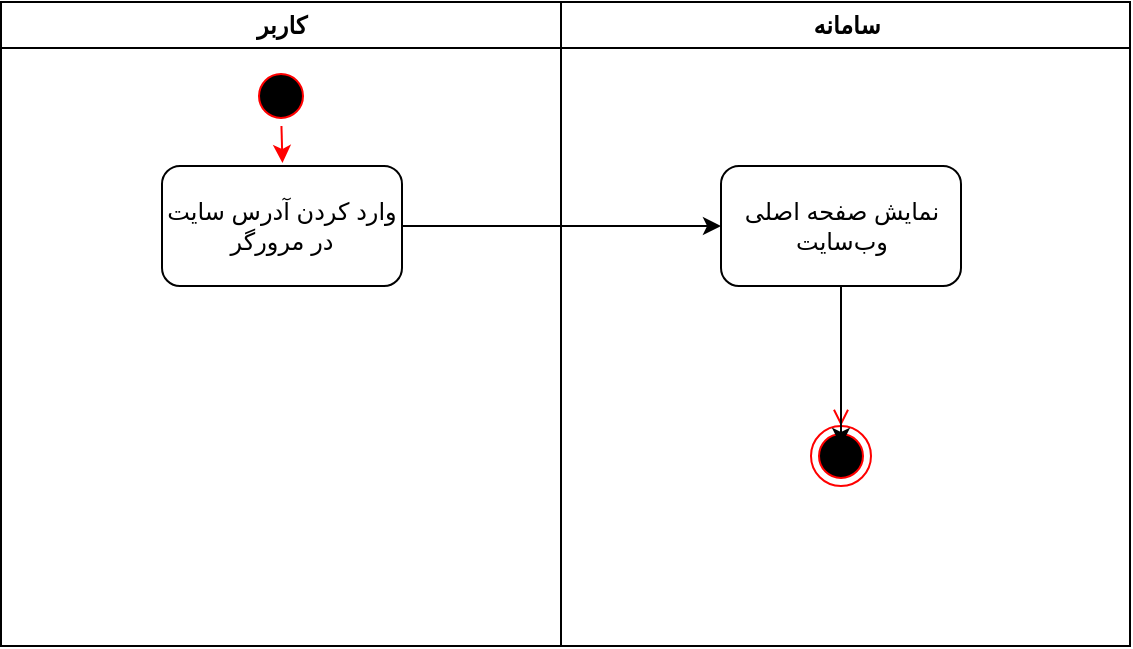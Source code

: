 <mxfile version="20.7.4" type="github" pages="3">
  <diagram id="jzuPJr4FWML4jHE6doJl" name="مشاهده صفحه اصلی وب سایت">
    <mxGraphModel dx="1050" dy="607" grid="1" gridSize="10" guides="1" tooltips="1" connect="1" arrows="1" fold="1" page="1" pageScale="1" pageWidth="4681" pageHeight="3300" math="0" shadow="0">
      <root>
        <mxCell id="0" />
        <mxCell id="1" parent="0" />
        <mxCell id="Qplo-CYy1ENvtHr_DyG8-1" value="کاربر" style="swimlane;whiteSpace=wrap" vertex="1" parent="1">
          <mxGeometry x="444.5" y="128" width="280" height="322" as="geometry" />
        </mxCell>
        <mxCell id="Qplo-CYy1ENvtHr_DyG8-2" value="" style="ellipse;shape=startState;fillColor=#000000;strokeColor=#ff0000;" vertex="1" parent="Qplo-CYy1ENvtHr_DyG8-1">
          <mxGeometry x="125" y="32" width="30" height="30" as="geometry" />
        </mxCell>
        <mxCell id="Qplo-CYy1ENvtHr_DyG8-7" value="وارد کردن آدرس سایت در مرورگر" style="rounded=1;whiteSpace=wrap;html=1;" vertex="1" parent="Qplo-CYy1ENvtHr_DyG8-1">
          <mxGeometry x="80.5" y="82" width="120" height="60" as="geometry" />
        </mxCell>
        <mxCell id="Qplo-CYy1ENvtHr_DyG8-8" value="" style="endArrow=classic;html=1;rounded=0;entryX=0.502;entryY=-0.025;entryDx=0;entryDy=0;entryPerimeter=0;strokeColor=#FF0000;" edge="1" parent="Qplo-CYy1ENvtHr_DyG8-1" source="Qplo-CYy1ENvtHr_DyG8-2" target="Qplo-CYy1ENvtHr_DyG8-7">
          <mxGeometry width="50" height="50" relative="1" as="geometry">
            <mxPoint x="225.5" y="112" as="sourcePoint" />
            <mxPoint x="275.5" y="62" as="targetPoint" />
          </mxGeometry>
        </mxCell>
        <mxCell id="Qplo-CYy1ENvtHr_DyG8-9" value="سامانه" style="swimlane;whiteSpace=wrap" vertex="1" parent="1">
          <mxGeometry x="724.5" y="128" width="284.5" height="322" as="geometry" />
        </mxCell>
        <mxCell id="Qplo-CYy1ENvtHr_DyG8-10" value="" style="ellipse;shape=endState;fillColor=#000000;strokeColor=#ff0000" vertex="1" parent="Qplo-CYy1ENvtHr_DyG8-9">
          <mxGeometry x="125" y="212" width="30" height="30" as="geometry" />
        </mxCell>
        <mxCell id="Qplo-CYy1ENvtHr_DyG8-11" value="" style="endArrow=open;strokeColor=#FF0000;endFill=1;rounded=0" edge="1" parent="Qplo-CYy1ENvtHr_DyG8-9" target="Qplo-CYy1ENvtHr_DyG8-10">
          <mxGeometry relative="1" as="geometry">
            <mxPoint x="140" y="192" as="sourcePoint" />
          </mxGeometry>
        </mxCell>
        <mxCell id="Qplo-CYy1ENvtHr_DyG8-12" value="نمایش صفحه اصلی وب‌سایت" style="rounded=1;whiteSpace=wrap;html=1;" vertex="1" parent="Qplo-CYy1ENvtHr_DyG8-9">
          <mxGeometry x="80" y="82" width="120" height="60" as="geometry" />
        </mxCell>
        <mxCell id="gXIjf-tT5cLl_wDf79tV-1" style="edgeStyle=orthogonalEdgeStyle;rounded=0;orthogonalLoop=1;jettySize=auto;html=1;" edge="1" parent="1" source="Qplo-CYy1ENvtHr_DyG8-7" target="Qplo-CYy1ENvtHr_DyG8-12">
          <mxGeometry relative="1" as="geometry" />
        </mxCell>
        <mxCell id="gXIjf-tT5cLl_wDf79tV-3" style="edgeStyle=orthogonalEdgeStyle;rounded=0;orthogonalLoop=1;jettySize=auto;html=1;" edge="1" parent="1" source="Qplo-CYy1ENvtHr_DyG8-12">
          <mxGeometry relative="1" as="geometry">
            <mxPoint x="864.5" y="350" as="targetPoint" />
          </mxGeometry>
        </mxCell>
      </root>
    </mxGraphModel>
  </diagram>
  <diagram id="eYNjurMh_SfmkhiyjVjm" name="ورود">
    <mxGraphModel dx="1050" dy="607" grid="1" gridSize="10" guides="1" tooltips="1" connect="1" arrows="1" fold="1" page="1" pageScale="1" pageWidth="4681" pageHeight="3300" math="0" shadow="0">
      <root>
        <mxCell id="0" />
        <mxCell id="1" parent="0" />
        <mxCell id="_tu6Yyxf04oQDMpdiVpN-1" value="کاربر" style="swimlane;whiteSpace=wrap" vertex="1" parent="1">
          <mxGeometry x="380" y="128" width="280" height="812" as="geometry" />
        </mxCell>
        <mxCell id="_tu6Yyxf04oQDMpdiVpN-2" value="" style="ellipse;shape=startState;fillColor=#000000;strokeColor=#ff0000;" vertex="1" parent="_tu6Yyxf04oQDMpdiVpN-1">
          <mxGeometry x="125" y="32" width="30" height="30" as="geometry" />
        </mxCell>
        <mxCell id="_tu6Yyxf04oQDMpdiVpN-8" value="فشردن دکمه ورود" style="rounded=1;whiteSpace=wrap;html=1;" vertex="1" parent="_tu6Yyxf04oQDMpdiVpN-1">
          <mxGeometry x="80.5" y="82" width="120" height="60" as="geometry" />
        </mxCell>
        <mxCell id="_tu6Yyxf04oQDMpdiVpN-9" value="" style="endArrow=classic;html=1;rounded=0;entryX=0.502;entryY=-0.025;entryDx=0;entryDy=0;entryPerimeter=0;strokeColor=#FF0000;" edge="1" parent="_tu6Yyxf04oQDMpdiVpN-1" source="_tu6Yyxf04oQDMpdiVpN-2" target="_tu6Yyxf04oQDMpdiVpN-8">
          <mxGeometry width="50" height="50" relative="1" as="geometry">
            <mxPoint x="225.5" y="112" as="sourcePoint" />
            <mxPoint x="275.5" y="62" as="targetPoint" />
          </mxGeometry>
        </mxCell>
        <mxCell id="dQ-dHQHhgLOupw16XH53-3" value="وارد کردن اطلاعات لازم برای ورود" style="rounded=1;whiteSpace=wrap;html=1;" vertex="1" parent="_tu6Yyxf04oQDMpdiVpN-1">
          <mxGeometry x="80.5" y="192" width="120" height="60" as="geometry" />
        </mxCell>
        <mxCell id="_tu6Yyxf04oQDMpdiVpN-10" value="سامانه" style="swimlane;whiteSpace=wrap" vertex="1" parent="1">
          <mxGeometry x="660" y="128" width="280" height="812" as="geometry" />
        </mxCell>
        <mxCell id="_tu6Yyxf04oQDMpdiVpN-11" value="" style="ellipse;shape=endState;fillColor=#000000;strokeColor=#ff0000" vertex="1" parent="_tu6Yyxf04oQDMpdiVpN-10">
          <mxGeometry x="135" y="772" width="30" height="30" as="geometry" />
        </mxCell>
        <mxCell id="_tu6Yyxf04oQDMpdiVpN-13" value="نمایش فرم ورود" style="rounded=1;whiteSpace=wrap;html=1;" vertex="1" parent="_tu6Yyxf04oQDMpdiVpN-10">
          <mxGeometry x="80" y="82" width="120" height="60" as="geometry" />
        </mxCell>
        <mxCell id="dQ-dHQHhgLOupw16XH53-5" value="صحت اطلاعات" style="rhombus;whiteSpace=wrap;html=1;fillColor=#ffffc0;strokeColor=#ff0000;" vertex="1" parent="_tu6Yyxf04oQDMpdiVpN-10">
          <mxGeometry x="100" y="272" width="80" height="40" as="geometry" />
        </mxCell>
        <mxCell id="dQ-dHQHhgLOupw16XH53-6" value="خیر" style="edgeStyle=orthogonalEdgeStyle;html=1;align=left;verticalAlign=bottom;endArrow=open;endSize=8;strokeColor=#ff0000;rounded=0;entryX=1;entryY=0.5;entryDx=0;entryDy=0;" edge="1" source="dQ-dHQHhgLOupw16XH53-5" parent="_tu6Yyxf04oQDMpdiVpN-10" target="dQ-dHQHhgLOupw16XH53-11">
          <mxGeometry x="-1" relative="1" as="geometry">
            <mxPoint x="250" y="532" as="targetPoint" />
            <Array as="points">
              <mxPoint x="240" y="292" />
              <mxPoint x="240" y="532" />
            </Array>
          </mxGeometry>
        </mxCell>
        <mxCell id="dQ-dHQHhgLOupw16XH53-7" value="بلی" style="edgeStyle=orthogonalEdgeStyle;html=1;align=left;verticalAlign=top;endArrow=open;endSize=8;strokeColor=#ff0000;rounded=0;" edge="1" source="dQ-dHQHhgLOupw16XH53-5" parent="_tu6Yyxf04oQDMpdiVpN-10" target="dQ-dHQHhgLOupw16XH53-9">
          <mxGeometry x="-1" relative="1" as="geometry">
            <mxPoint x="140" y="372" as="targetPoint" />
            <Array as="points">
              <mxPoint x="140" y="372" />
              <mxPoint x="140" y="372" />
            </Array>
          </mxGeometry>
        </mxCell>
        <mxCell id="dQ-dHQHhgLOupw16XH53-13" style="edgeStyle=orthogonalEdgeStyle;rounded=0;orthogonalLoop=1;jettySize=auto;html=1;entryX=0;entryY=0.5;entryDx=0;entryDy=0;" edge="1" parent="_tu6Yyxf04oQDMpdiVpN-10" source="dQ-dHQHhgLOupw16XH53-9" target="_tu6Yyxf04oQDMpdiVpN-11">
          <mxGeometry relative="1" as="geometry">
            <Array as="points">
              <mxPoint x="70" y="412" />
              <mxPoint x="70" y="787" />
            </Array>
          </mxGeometry>
        </mxCell>
        <mxCell id="dQ-dHQHhgLOupw16XH53-9" value="ورود با موفقیت انجام&amp;nbsp; شد و نمایش صفحه اصلی" style="rounded=1;whiteSpace=wrap;html=1;" vertex="1" parent="_tu6Yyxf04oQDMpdiVpN-10">
          <mxGeometry x="90" y="382" width="120" height="60" as="geometry" />
        </mxCell>
        <mxCell id="dQ-dHQHhgLOupw16XH53-16" style="edgeStyle=orthogonalEdgeStyle;rounded=0;orthogonalLoop=1;jettySize=auto;html=1;" edge="1" parent="_tu6Yyxf04oQDMpdiVpN-10" source="dQ-dHQHhgLOupw16XH53-11" target="dQ-dHQHhgLOupw16XH53-15">
          <mxGeometry relative="1" as="geometry" />
        </mxCell>
        <mxCell id="dQ-dHQHhgLOupw16XH53-11" value="ورود با شکست مواجه شد. نمایش پیغام &quot;اطلاعات وارد شده نادرست است&quot;" style="rounded=1;whiteSpace=wrap;html=1;align=center;" vertex="1" parent="_tu6Yyxf04oQDMpdiVpN-10">
          <mxGeometry x="90" y="502" width="120" height="60" as="geometry" />
        </mxCell>
        <mxCell id="dQ-dHQHhgLOupw16XH53-15" value="ماندن در صفحه ورود." style="rounded=1;whiteSpace=wrap;html=1;align=center;" vertex="1" parent="_tu6Yyxf04oQDMpdiVpN-10">
          <mxGeometry x="90" y="612" width="120" height="60" as="geometry" />
        </mxCell>
        <mxCell id="dQ-dHQHhgLOupw16XH53-2" style="edgeStyle=orthogonalEdgeStyle;rounded=0;orthogonalLoop=1;jettySize=auto;html=1;" edge="1" parent="1" source="_tu6Yyxf04oQDMpdiVpN-8" target="_tu6Yyxf04oQDMpdiVpN-13">
          <mxGeometry relative="1" as="geometry" />
        </mxCell>
        <mxCell id="dQ-dHQHhgLOupw16XH53-4" style="edgeStyle=orthogonalEdgeStyle;rounded=0;orthogonalLoop=1;jettySize=auto;html=1;entryX=1;entryY=0.5;entryDx=0;entryDy=0;" edge="1" parent="1" source="_tu6Yyxf04oQDMpdiVpN-13" target="dQ-dHQHhgLOupw16XH53-3">
          <mxGeometry relative="1" as="geometry">
            <Array as="points">
              <mxPoint x="800" y="350" />
            </Array>
          </mxGeometry>
        </mxCell>
        <mxCell id="dQ-dHQHhgLOupw16XH53-8" style="edgeStyle=orthogonalEdgeStyle;rounded=0;orthogonalLoop=1;jettySize=auto;html=1;entryX=0;entryY=0.5;entryDx=0;entryDy=0;" edge="1" parent="1" source="dQ-dHQHhgLOupw16XH53-3" target="dQ-dHQHhgLOupw16XH53-5">
          <mxGeometry relative="1" as="geometry">
            <Array as="points">
              <mxPoint x="521" y="420" />
            </Array>
          </mxGeometry>
        </mxCell>
        <mxCell id="dQ-dHQHhgLOupw16XH53-17" style="edgeStyle=orthogonalEdgeStyle;rounded=0;orthogonalLoop=1;jettySize=auto;html=1;entryX=0.25;entryY=1;entryDx=0;entryDy=0;" edge="1" parent="1" source="dQ-dHQHhgLOupw16XH53-15" target="dQ-dHQHhgLOupw16XH53-3">
          <mxGeometry relative="1" as="geometry" />
        </mxCell>
      </root>
    </mxGraphModel>
  </diagram>
  <diagram id="j_4lF2TnYrUkIn-BD6Nx" name="Page-3">
    <mxGraphModel dx="1050" dy="607" grid="1" gridSize="10" guides="1" tooltips="1" connect="1" arrows="1" fold="1" page="1" pageScale="1" pageWidth="4681" pageHeight="3300" math="0" shadow="0">
      <root>
        <mxCell id="0" />
        <mxCell id="1" parent="0" />
      </root>
    </mxGraphModel>
  </diagram>
</mxfile>
